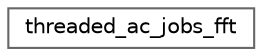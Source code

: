 digraph "Graphical Class Hierarchy"
{
 // LATEX_PDF_SIZE
  bgcolor="transparent";
  edge [fontname=Helvetica,fontsize=10,labelfontname=Helvetica,labelfontsize=10];
  node [fontname=Helvetica,fontsize=10,shape=box,height=0.2,width=0.4];
  rankdir="LR";
  Node0 [id="Node000000",label="threaded_ac_jobs_fft",height=0.2,width=0.4,color="grey40", fillcolor="white", style="filled",URL="$classthreaded__ac__jobs__fft.html",tooltip="Class to contain spectral method jobs."];
}
